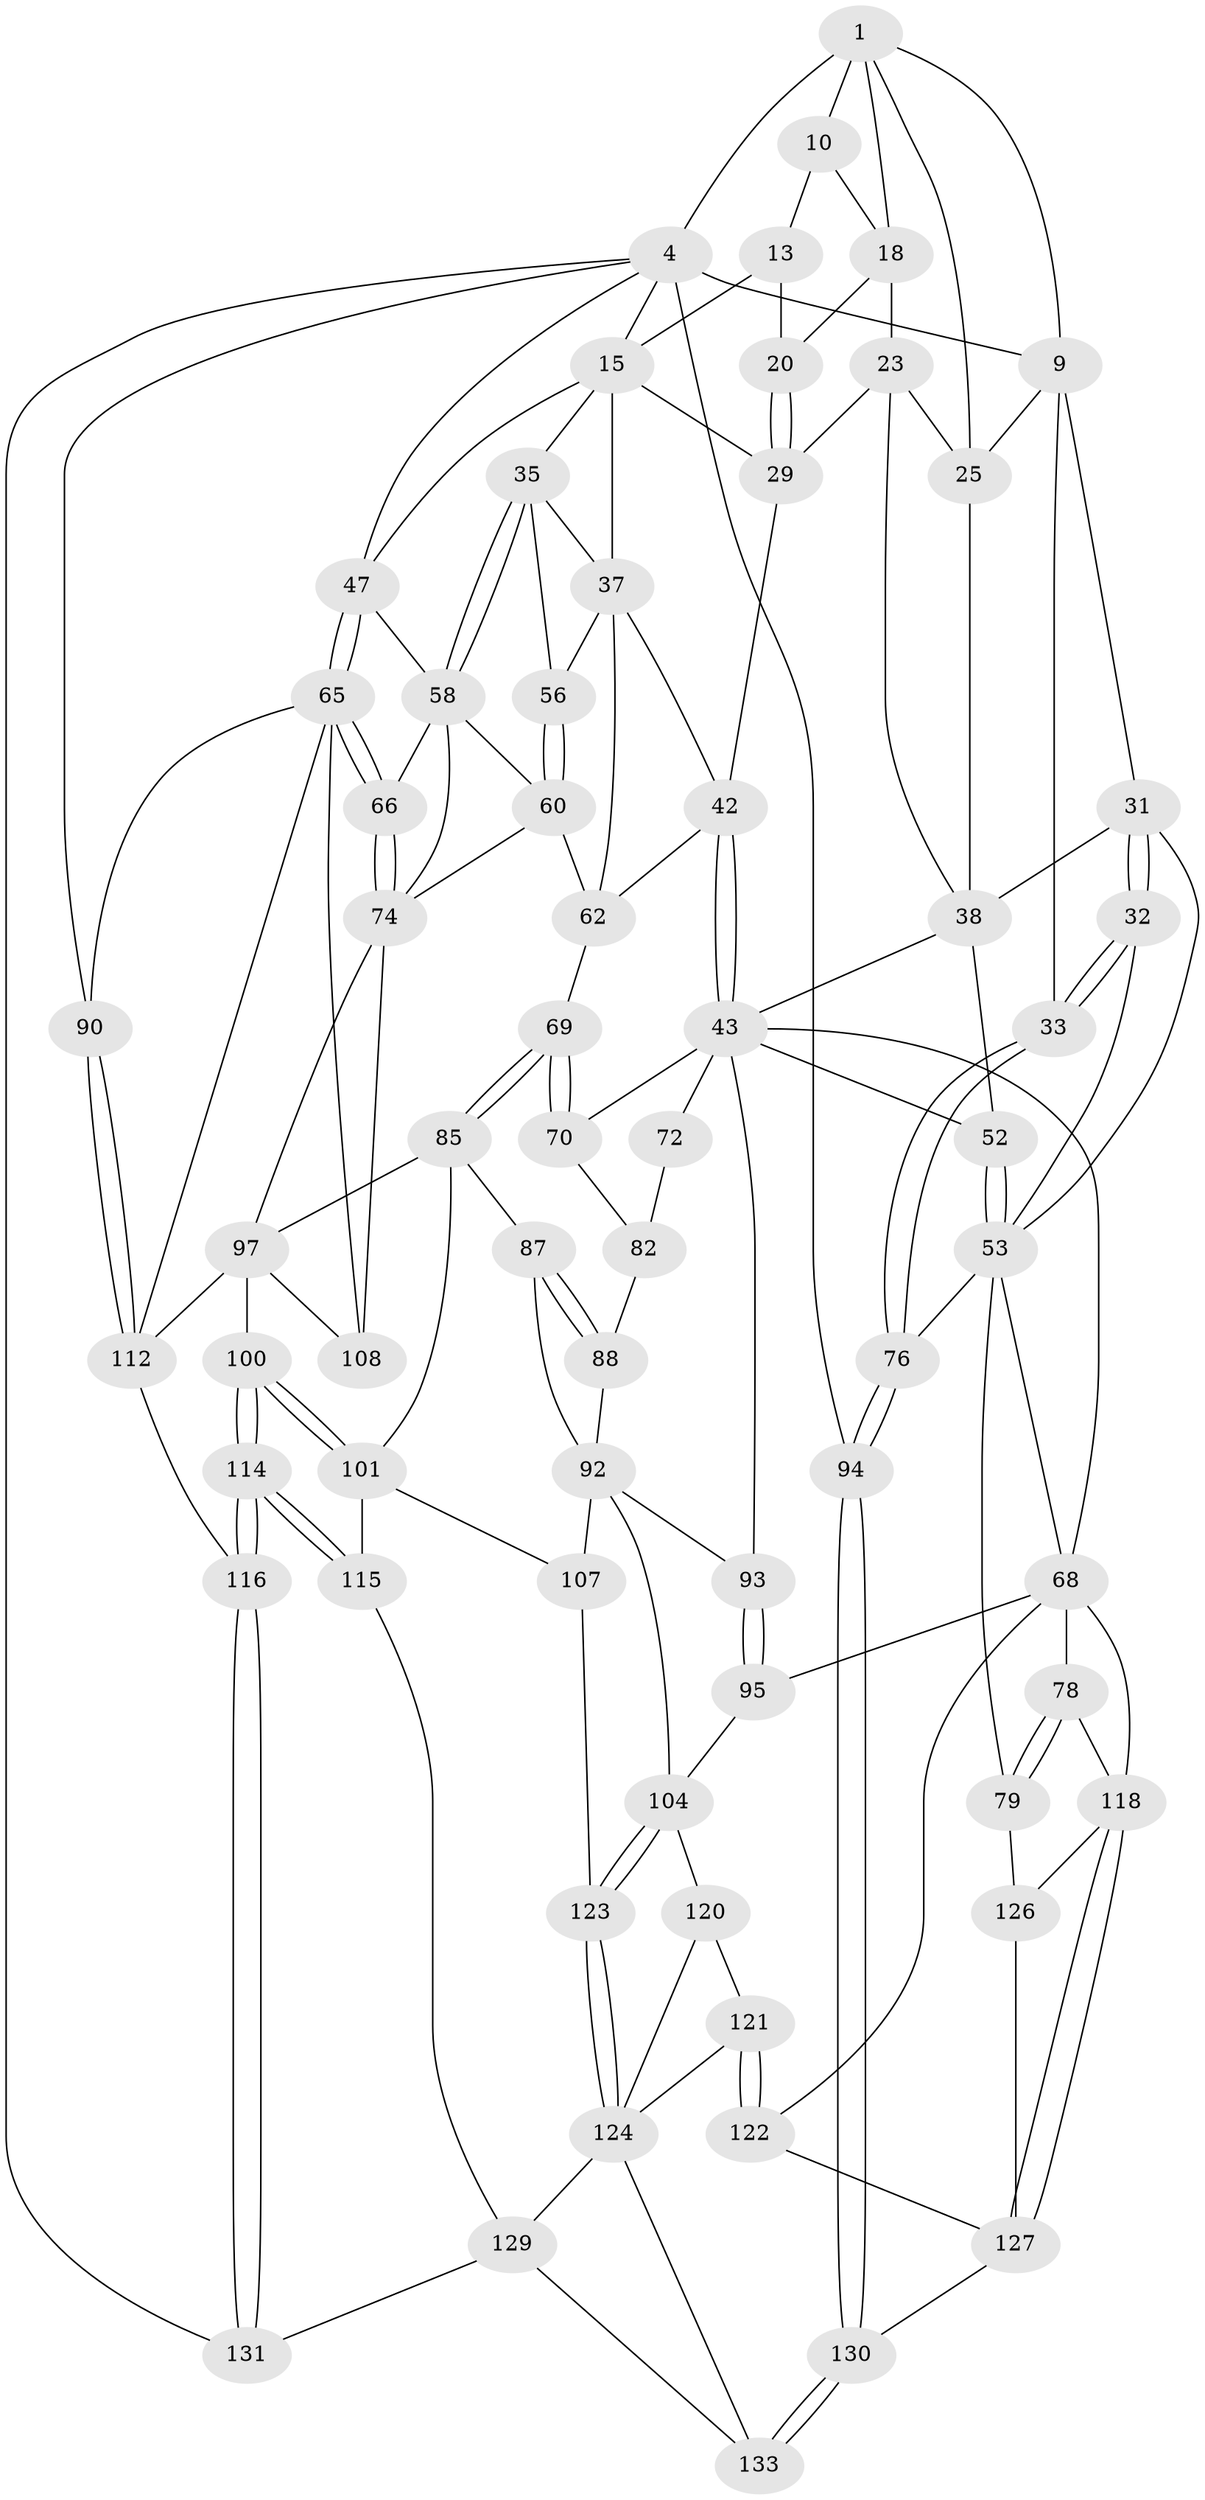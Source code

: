 // original degree distribution, {3: 0.022388059701492536, 5: 0.5149253731343284, 4: 0.23134328358208955, 6: 0.23134328358208955}
// Generated by graph-tools (version 1.1) at 2025/16/03/09/25 04:16:52]
// undirected, 67 vertices, 156 edges
graph export_dot {
graph [start="1"]
  node [color=gray90,style=filled];
  1 [pos="+0.5096865287154458+0",super="+2+7"];
  4 [pos="+1+0",super="+89+14+5"];
  9 [pos="+0.20771815264368068+0",super="+21"];
  10 [pos="+0.5886690729852678+0",super="+12"];
  13 [pos="+0.7402141569325168+0.08101044772432492",super="+17"];
  15 [pos="+0.9597778847285916+0.13786715133848648",super="+34+16"];
  18 [pos="+0.6577108033493957+0.15361765789680962",super="+19"];
  20 [pos="+0.6886661030414595+0.18923276394818103"];
  23 [pos="+0.5066033657065095+0.23732186023512034",super="+24"];
  25 [pos="+0.31798954062504137+0.13075357779796845",super="+26"];
  29 [pos="+0.6795055313862928+0.25693927436669295",super="+30"];
  31 [pos="+0.03498536771881239+0.339423249624297",super="+41"];
  32 [pos="+0+0.34432338947380914"];
  33 [pos="+0+0.2832231195340194"];
  35 [pos="+0.8444367337491088+0.3325487826658454",super="+36"];
  37 [pos="+0.7444513490151772+0.3209553285725096",super="+49"];
  38 [pos="+0.3089825438441527+0.33009644991065284",super="+46+39"];
  42 [pos="+0.5266031730317192+0.40986506817545526",super="+50"];
  43 [pos="+0.5200179373290604+0.41479589253412774",super="+44+71"];
  47 [pos="+1+0.3542792173438459",super="+48"];
  52 [pos="+0.13962609671490994+0.44755403567021684"];
  53 [pos="+0.13725150802981306+0.45091662754801093",super="+54"];
  56 [pos="+0.7801974368965967+0.43851955299664336"];
  58 [pos="+0.885602884451266+0.4571865139896898",super="+61+59"];
  60 [pos="+0.849018262808264+0.4842450633397745",super="+63"];
  62 [pos="+0.6677986306680965+0.4852703068586106",super="+64"];
  65 [pos="+1+0.673113413082352",super="+91"];
  66 [pos="+1+0.655096168819922"];
  68 [pos="+0.2080327595658791+0.5548582284314293",super="+77"];
  69 [pos="+0.6048950964999689+0.6461115643078407"];
  70 [pos="+0.5127851318179583+0.4966513556997967"];
  72 [pos="+0.37323815519821063+0.5532521193712595"];
  74 [pos="+1+0.6523984739048881",super="+80"];
  76 [pos="+0+0.6483065119526383"];
  78 [pos="+0.040431956259748304+0.6958522950221647"];
  79 [pos="+0+0.6604593015253567"];
  82 [pos="+0.39712006375599307+0.5548332391504651",super="+84+83"];
  85 [pos="+0.5992049017720202+0.6616086406262509",super="+86"];
  87 [pos="+0.5776417282362064+0.6744767711414232"];
  88 [pos="+0.46705812701971966+0.5947308636952551"];
  90 [pos="+1+1"];
  92 [pos="+0.38066265447242315+0.6740227309704456",super="+99"];
  93 [pos="+0.37574451745816234+0.6753588957542113"];
  94 [pos="+0+1"];
  95 [pos="+0.34686488336890386+0.719420899124978"];
  97 [pos="+0.7346983523213781+0.7445756600411094",super="+109+98"];
  100 [pos="+0.7057624490903432+0.8001924620152074"];
  101 [pos="+0.6160559012979261+0.796641280200979",super="+106"];
  104 [pos="+0.3858726323738636+0.7643841908179899",super="+105"];
  107 [pos="+0.5368574870080384+0.8328720526976188",super="+111"];
  108 [pos="+0.8974260856796452+0.7259489166369384"];
  112 [pos="+0.8860116563691213+0.8855482747388135",super="+113"];
  114 [pos="+0.7150138580457365+0.9100152879168634"];
  115 [pos="+0.6332770357657512+0.9023151777287172"];
  116 [pos="+0.7562298949919383+0.9535161508833482"];
  118 [pos="+0.14523259850693185+0.798568604465535",super="+119"];
  120 [pos="+0.3755057506545745+0.776403912699121"];
  121 [pos="+0.28989015061558854+0.9457687785146273"];
  122 [pos="+0.2700073073796795+0.9263529252988278"];
  123 [pos="+0.5214485244483826+0.8874306359155009"];
  124 [pos="+0.5217539531840488+0.8911823952336817",super="+125"];
  126 [pos="+0.04516002585279728+0.8783383496459726"];
  127 [pos="+0.1023379001627498+0.9362546427811458",super="+128"];
  129 [pos="+0.5598619468036812+0.9013472038178489",super="+132"];
  130 [pos="+0+1"];
  131 [pos="+0.7521485012499325+1"];
  133 [pos="+0.366105482209579+1"];
  1 -- 10 [weight=2];
  1 -- 4;
  1 -- 9;
  1 -- 25;
  1 -- 18;
  4 -- 90;
  4 -- 131;
  4 -- 94 [weight=2];
  4 -- 15;
  4 -- 47;
  4 -- 9 [weight=2];
  9 -- 33;
  9 -- 25;
  9 -- 31;
  10 -- 18;
  10 -- 13;
  13 -- 20;
  13 -- 15;
  15 -- 35;
  15 -- 47;
  15 -- 29;
  15 -- 37;
  18 -- 20;
  18 -- 23;
  20 -- 29;
  20 -- 29;
  23 -- 25;
  23 -- 38;
  23 -- 29;
  25 -- 38;
  29 -- 42;
  31 -- 32;
  31 -- 32;
  31 -- 53;
  31 -- 38;
  32 -- 33;
  32 -- 33;
  32 -- 53;
  33 -- 76;
  33 -- 76;
  35 -- 58;
  35 -- 58;
  35 -- 56;
  35 -- 37;
  37 -- 56;
  37 -- 62;
  37 -- 42;
  38 -- 52;
  38 -- 43;
  42 -- 43;
  42 -- 43;
  42 -- 62;
  43 -- 68;
  43 -- 52;
  43 -- 72 [weight=2];
  43 -- 93;
  43 -- 70;
  47 -- 65;
  47 -- 65;
  47 -- 58;
  52 -- 53;
  52 -- 53;
  53 -- 68;
  53 -- 76;
  53 -- 79;
  56 -- 60;
  56 -- 60;
  58 -- 66;
  58 -- 60;
  58 -- 74;
  60 -- 74;
  60 -- 62;
  62 -- 69;
  65 -- 66;
  65 -- 66;
  65 -- 112;
  65 -- 90;
  65 -- 108;
  66 -- 74;
  66 -- 74;
  68 -- 118;
  68 -- 122;
  68 -- 78;
  68 -- 95;
  69 -- 70;
  69 -- 70;
  69 -- 85;
  69 -- 85;
  70 -- 82;
  72 -- 82;
  74 -- 97;
  74 -- 108;
  76 -- 94;
  76 -- 94;
  78 -- 79;
  78 -- 79;
  78 -- 118;
  79 -- 126;
  82 -- 88;
  85 -- 101;
  85 -- 87;
  85 -- 97;
  87 -- 88;
  87 -- 88;
  87 -- 92;
  88 -- 92;
  90 -- 112;
  90 -- 112;
  92 -- 93;
  92 -- 104;
  92 -- 107 [weight=2];
  93 -- 95;
  93 -- 95;
  94 -- 130;
  94 -- 130;
  95 -- 104;
  97 -- 112;
  97 -- 108;
  97 -- 100;
  100 -- 101;
  100 -- 101;
  100 -- 114;
  100 -- 114;
  101 -- 107;
  101 -- 115;
  104 -- 123;
  104 -- 123;
  104 -- 120;
  107 -- 123;
  112 -- 116;
  114 -- 115;
  114 -- 115;
  114 -- 116;
  114 -- 116;
  115 -- 129;
  116 -- 131;
  116 -- 131;
  118 -- 127;
  118 -- 127;
  118 -- 126;
  120 -- 121;
  120 -- 124;
  121 -- 122;
  121 -- 122;
  121 -- 124;
  122 -- 127;
  123 -- 124;
  123 -- 124;
  124 -- 129;
  124 -- 133;
  126 -- 127;
  127 -- 130;
  129 -- 131;
  129 -- 133;
  130 -- 133;
  130 -- 133;
}
